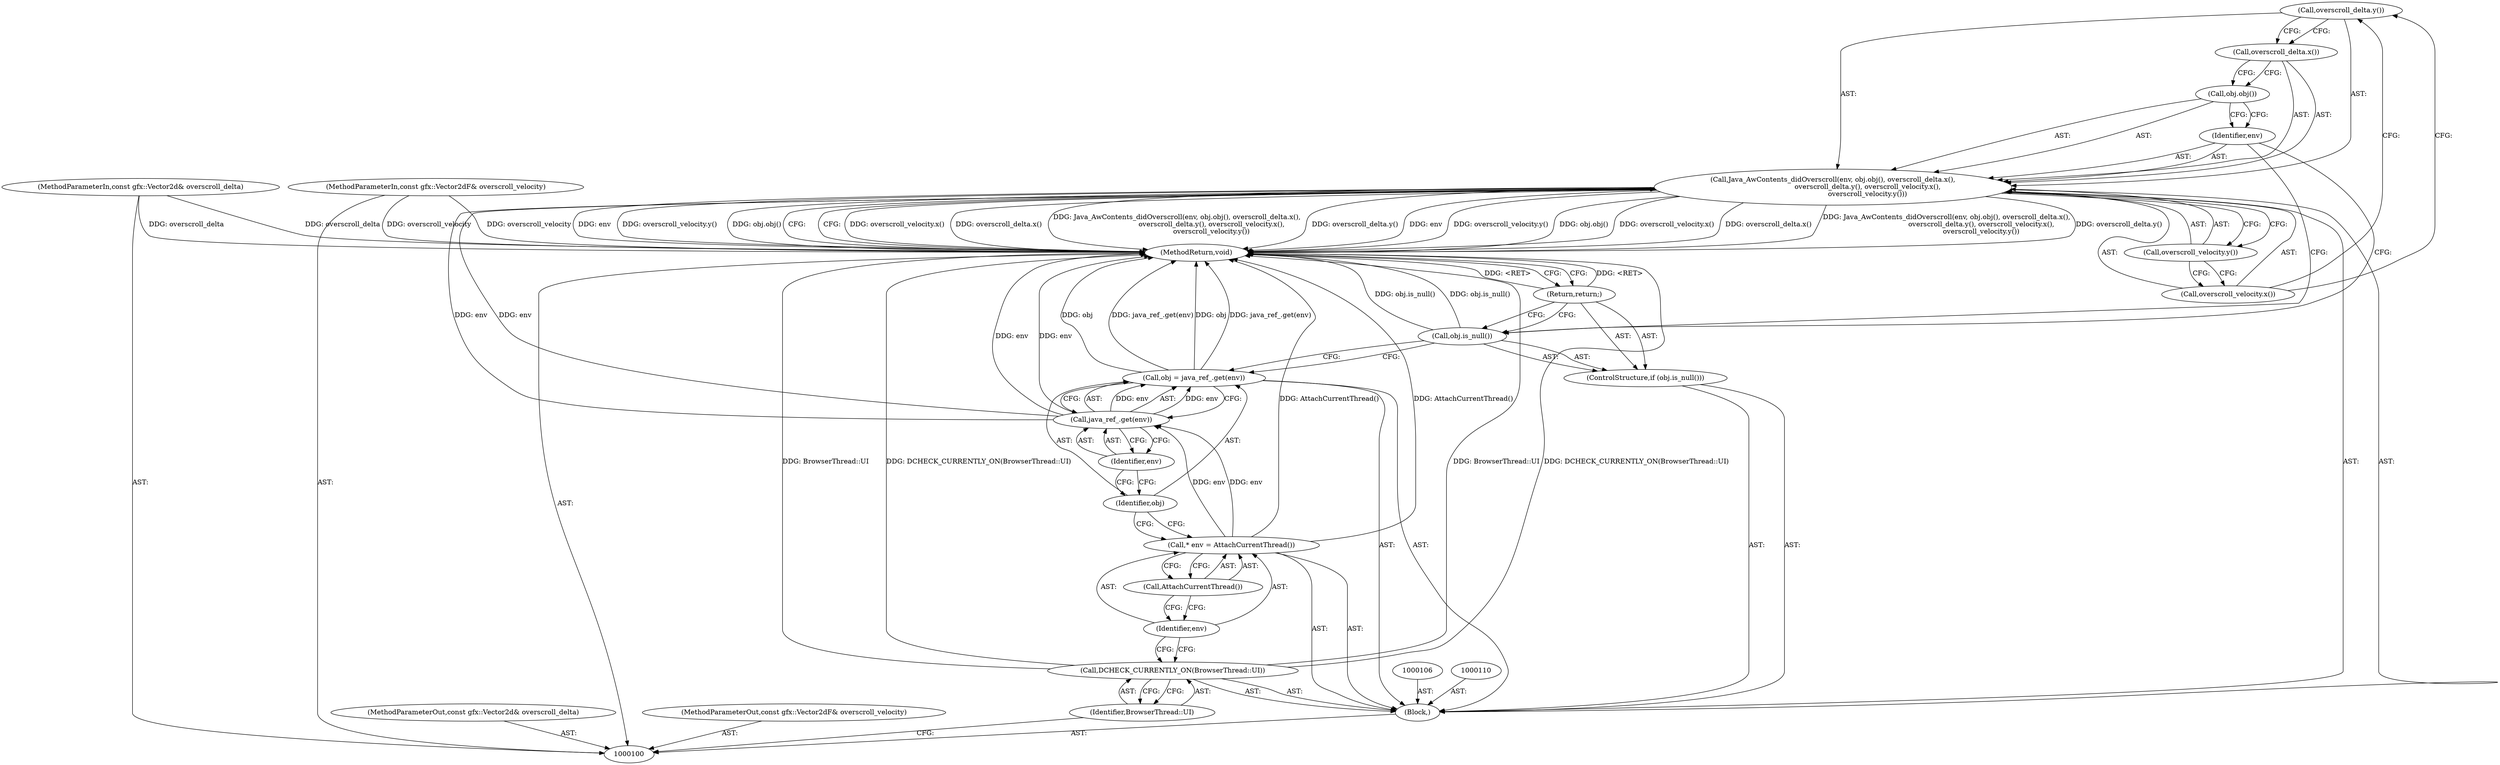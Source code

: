 digraph "0_Chrome_6d9425ec7badda912555d46ea7abcfab81fdd9b9_2" {
"1000122" [label="(Call,overscroll_delta.y())"];
"1000123" [label="(Call,overscroll_velocity.x())"];
"1000124" [label="(Call,overscroll_velocity.y())"];
"1000125" [label="(MethodReturn,void)"];
"1000101" [label="(MethodParameterIn,const gfx::Vector2d& overscroll_delta)"];
"1000176" [label="(MethodParameterOut,const gfx::Vector2d& overscroll_delta)"];
"1000102" [label="(MethodParameterIn,const gfx::Vector2dF& overscroll_velocity)"];
"1000177" [label="(MethodParameterOut,const gfx::Vector2dF& overscroll_velocity)"];
"1000103" [label="(Block,)"];
"1000105" [label="(Identifier,BrowserThread::UI)"];
"1000104" [label="(Call,DCHECK_CURRENTLY_ON(BrowserThread::UI))"];
"1000108" [label="(Identifier,env)"];
"1000109" [label="(Call,AttachCurrentThread())"];
"1000107" [label="(Call,* env = AttachCurrentThread())"];
"1000111" [label="(Call,obj = java_ref_.get(env))"];
"1000112" [label="(Identifier,obj)"];
"1000113" [label="(Call,java_ref_.get(env))"];
"1000114" [label="(Identifier,env)"];
"1000115" [label="(ControlStructure,if (obj.is_null()))"];
"1000116" [label="(Call,obj.is_null())"];
"1000117" [label="(Return,return;)"];
"1000118" [label="(Call,Java_AwContents_didOverscroll(env, obj.obj(), overscroll_delta.x(),\n                                overscroll_delta.y(), overscroll_velocity.x(),\n                                overscroll_velocity.y()))"];
"1000119" [label="(Identifier,env)"];
"1000120" [label="(Call,obj.obj())"];
"1000121" [label="(Call,overscroll_delta.x())"];
"1000122" -> "1000118"  [label="AST: "];
"1000122" -> "1000121"  [label="CFG: "];
"1000123" -> "1000122"  [label="CFG: "];
"1000123" -> "1000118"  [label="AST: "];
"1000123" -> "1000122"  [label="CFG: "];
"1000124" -> "1000123"  [label="CFG: "];
"1000124" -> "1000118"  [label="AST: "];
"1000124" -> "1000123"  [label="CFG: "];
"1000118" -> "1000124"  [label="CFG: "];
"1000125" -> "1000100"  [label="AST: "];
"1000125" -> "1000117"  [label="CFG: "];
"1000125" -> "1000118"  [label="CFG: "];
"1000117" -> "1000125"  [label="DDG: <RET>"];
"1000104" -> "1000125"  [label="DDG: DCHECK_CURRENTLY_ON(BrowserThread::UI)"];
"1000104" -> "1000125"  [label="DDG: BrowserThread::UI"];
"1000113" -> "1000125"  [label="DDG: env"];
"1000118" -> "1000125"  [label="DDG: overscroll_velocity.x()"];
"1000118" -> "1000125"  [label="DDG: overscroll_delta.x()"];
"1000118" -> "1000125"  [label="DDG: Java_AwContents_didOverscroll(env, obj.obj(), overscroll_delta.x(),\n                                overscroll_delta.y(), overscroll_velocity.x(),\n                                overscroll_velocity.y())"];
"1000118" -> "1000125"  [label="DDG: overscroll_delta.y()"];
"1000118" -> "1000125"  [label="DDG: env"];
"1000118" -> "1000125"  [label="DDG: overscroll_velocity.y()"];
"1000118" -> "1000125"  [label="DDG: obj.obj()"];
"1000107" -> "1000125"  [label="DDG: AttachCurrentThread()"];
"1000102" -> "1000125"  [label="DDG: overscroll_velocity"];
"1000111" -> "1000125"  [label="DDG: obj"];
"1000111" -> "1000125"  [label="DDG: java_ref_.get(env)"];
"1000101" -> "1000125"  [label="DDG: overscroll_delta"];
"1000116" -> "1000125"  [label="DDG: obj.is_null()"];
"1000101" -> "1000100"  [label="AST: "];
"1000101" -> "1000125"  [label="DDG: overscroll_delta"];
"1000176" -> "1000100"  [label="AST: "];
"1000102" -> "1000100"  [label="AST: "];
"1000102" -> "1000125"  [label="DDG: overscroll_velocity"];
"1000177" -> "1000100"  [label="AST: "];
"1000103" -> "1000100"  [label="AST: "];
"1000104" -> "1000103"  [label="AST: "];
"1000106" -> "1000103"  [label="AST: "];
"1000107" -> "1000103"  [label="AST: "];
"1000110" -> "1000103"  [label="AST: "];
"1000111" -> "1000103"  [label="AST: "];
"1000115" -> "1000103"  [label="AST: "];
"1000118" -> "1000103"  [label="AST: "];
"1000105" -> "1000104"  [label="AST: "];
"1000105" -> "1000100"  [label="CFG: "];
"1000104" -> "1000105"  [label="CFG: "];
"1000104" -> "1000103"  [label="AST: "];
"1000104" -> "1000105"  [label="CFG: "];
"1000105" -> "1000104"  [label="AST: "];
"1000108" -> "1000104"  [label="CFG: "];
"1000104" -> "1000125"  [label="DDG: DCHECK_CURRENTLY_ON(BrowserThread::UI)"];
"1000104" -> "1000125"  [label="DDG: BrowserThread::UI"];
"1000108" -> "1000107"  [label="AST: "];
"1000108" -> "1000104"  [label="CFG: "];
"1000109" -> "1000108"  [label="CFG: "];
"1000109" -> "1000107"  [label="AST: "];
"1000109" -> "1000108"  [label="CFG: "];
"1000107" -> "1000109"  [label="CFG: "];
"1000107" -> "1000103"  [label="AST: "];
"1000107" -> "1000109"  [label="CFG: "];
"1000108" -> "1000107"  [label="AST: "];
"1000109" -> "1000107"  [label="AST: "];
"1000112" -> "1000107"  [label="CFG: "];
"1000107" -> "1000125"  [label="DDG: AttachCurrentThread()"];
"1000107" -> "1000113"  [label="DDG: env"];
"1000111" -> "1000103"  [label="AST: "];
"1000111" -> "1000113"  [label="CFG: "];
"1000112" -> "1000111"  [label="AST: "];
"1000113" -> "1000111"  [label="AST: "];
"1000116" -> "1000111"  [label="CFG: "];
"1000111" -> "1000125"  [label="DDG: obj"];
"1000111" -> "1000125"  [label="DDG: java_ref_.get(env)"];
"1000113" -> "1000111"  [label="DDG: env"];
"1000112" -> "1000111"  [label="AST: "];
"1000112" -> "1000107"  [label="CFG: "];
"1000114" -> "1000112"  [label="CFG: "];
"1000113" -> "1000111"  [label="AST: "];
"1000113" -> "1000114"  [label="CFG: "];
"1000114" -> "1000113"  [label="AST: "];
"1000111" -> "1000113"  [label="CFG: "];
"1000113" -> "1000125"  [label="DDG: env"];
"1000113" -> "1000111"  [label="DDG: env"];
"1000107" -> "1000113"  [label="DDG: env"];
"1000113" -> "1000118"  [label="DDG: env"];
"1000114" -> "1000113"  [label="AST: "];
"1000114" -> "1000112"  [label="CFG: "];
"1000113" -> "1000114"  [label="CFG: "];
"1000115" -> "1000103"  [label="AST: "];
"1000116" -> "1000115"  [label="AST: "];
"1000117" -> "1000115"  [label="AST: "];
"1000116" -> "1000115"  [label="AST: "];
"1000116" -> "1000111"  [label="CFG: "];
"1000117" -> "1000116"  [label="CFG: "];
"1000119" -> "1000116"  [label="CFG: "];
"1000116" -> "1000125"  [label="DDG: obj.is_null()"];
"1000117" -> "1000115"  [label="AST: "];
"1000117" -> "1000116"  [label="CFG: "];
"1000125" -> "1000117"  [label="CFG: "];
"1000117" -> "1000125"  [label="DDG: <RET>"];
"1000118" -> "1000103"  [label="AST: "];
"1000118" -> "1000124"  [label="CFG: "];
"1000119" -> "1000118"  [label="AST: "];
"1000120" -> "1000118"  [label="AST: "];
"1000121" -> "1000118"  [label="AST: "];
"1000122" -> "1000118"  [label="AST: "];
"1000123" -> "1000118"  [label="AST: "];
"1000124" -> "1000118"  [label="AST: "];
"1000125" -> "1000118"  [label="CFG: "];
"1000118" -> "1000125"  [label="DDG: overscroll_velocity.x()"];
"1000118" -> "1000125"  [label="DDG: overscroll_delta.x()"];
"1000118" -> "1000125"  [label="DDG: Java_AwContents_didOverscroll(env, obj.obj(), overscroll_delta.x(),\n                                overscroll_delta.y(), overscroll_velocity.x(),\n                                overscroll_velocity.y())"];
"1000118" -> "1000125"  [label="DDG: overscroll_delta.y()"];
"1000118" -> "1000125"  [label="DDG: env"];
"1000118" -> "1000125"  [label="DDG: overscroll_velocity.y()"];
"1000118" -> "1000125"  [label="DDG: obj.obj()"];
"1000113" -> "1000118"  [label="DDG: env"];
"1000119" -> "1000118"  [label="AST: "];
"1000119" -> "1000116"  [label="CFG: "];
"1000120" -> "1000119"  [label="CFG: "];
"1000120" -> "1000118"  [label="AST: "];
"1000120" -> "1000119"  [label="CFG: "];
"1000121" -> "1000120"  [label="CFG: "];
"1000121" -> "1000118"  [label="AST: "];
"1000121" -> "1000120"  [label="CFG: "];
"1000122" -> "1000121"  [label="CFG: "];
}
